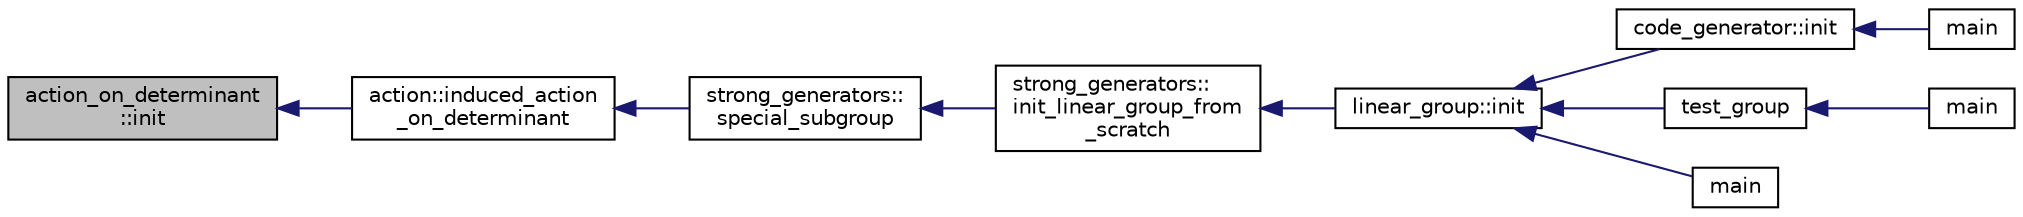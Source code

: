 digraph "action_on_determinant::init"
{
  edge [fontname="Helvetica",fontsize="10",labelfontname="Helvetica",labelfontsize="10"];
  node [fontname="Helvetica",fontsize="10",shape=record];
  rankdir="LR";
  Node246 [label="action_on_determinant\l::init",height=0.2,width=0.4,color="black", fillcolor="grey75", style="filled", fontcolor="black"];
  Node246 -> Node247 [dir="back",color="midnightblue",fontsize="10",style="solid",fontname="Helvetica"];
  Node247 [label="action::induced_action\l_on_determinant",height=0.2,width=0.4,color="black", fillcolor="white", style="filled",URL="$d2/d86/classaction.html#aa6b9d3c2ded2cae185ee31f2200ad0b5"];
  Node247 -> Node248 [dir="back",color="midnightblue",fontsize="10",style="solid",fontname="Helvetica"];
  Node248 [label="strong_generators::\lspecial_subgroup",height=0.2,width=0.4,color="black", fillcolor="white", style="filled",URL="$dc/d09/classstrong__generators.html#a78e9e4d012bb440194e2874c40ca9e29"];
  Node248 -> Node249 [dir="back",color="midnightblue",fontsize="10",style="solid",fontname="Helvetica"];
  Node249 [label="strong_generators::\linit_linear_group_from\l_scratch",height=0.2,width=0.4,color="black", fillcolor="white", style="filled",URL="$dc/d09/classstrong__generators.html#ad47ecfb9c141b65ed6aca34231d5a0d2"];
  Node249 -> Node250 [dir="back",color="midnightblue",fontsize="10",style="solid",fontname="Helvetica"];
  Node250 [label="linear_group::init",height=0.2,width=0.4,color="black", fillcolor="white", style="filled",URL="$df/d5a/classlinear__group.html#a8119aa9b882192ab422b12614b259f28"];
  Node250 -> Node251 [dir="back",color="midnightblue",fontsize="10",style="solid",fontname="Helvetica"];
  Node251 [label="code_generator::init",height=0.2,width=0.4,color="black", fillcolor="white", style="filled",URL="$db/d37/classcode__generator.html#acfaa1e8badf6f30255203f499b130af8"];
  Node251 -> Node252 [dir="back",color="midnightblue",fontsize="10",style="solid",fontname="Helvetica"];
  Node252 [label="main",height=0.2,width=0.4,color="black", fillcolor="white", style="filled",URL="$d4/d4f/codes_8_c.html#a217dbf8b442f20279ea00b898af96f52"];
  Node250 -> Node253 [dir="back",color="midnightblue",fontsize="10",style="solid",fontname="Helvetica"];
  Node253 [label="test_group",height=0.2,width=0.4,color="black", fillcolor="white", style="filled",URL="$d8/d03/analyze__q__designs_8_c.html#ad03444358d0b46e7aa4d88a806b44925"];
  Node253 -> Node254 [dir="back",color="midnightblue",fontsize="10",style="solid",fontname="Helvetica"];
  Node254 [label="main",height=0.2,width=0.4,color="black", fillcolor="white", style="filled",URL="$d8/d03/analyze__q__designs_8_c.html#a217dbf8b442f20279ea00b898af96f52"];
  Node250 -> Node255 [dir="back",color="midnightblue",fontsize="10",style="solid",fontname="Helvetica"];
  Node255 [label="main",height=0.2,width=0.4,color="black", fillcolor="white", style="filled",URL="$da/dd5/subspace__orbits__main_8_c.html#a217dbf8b442f20279ea00b898af96f52"];
}
